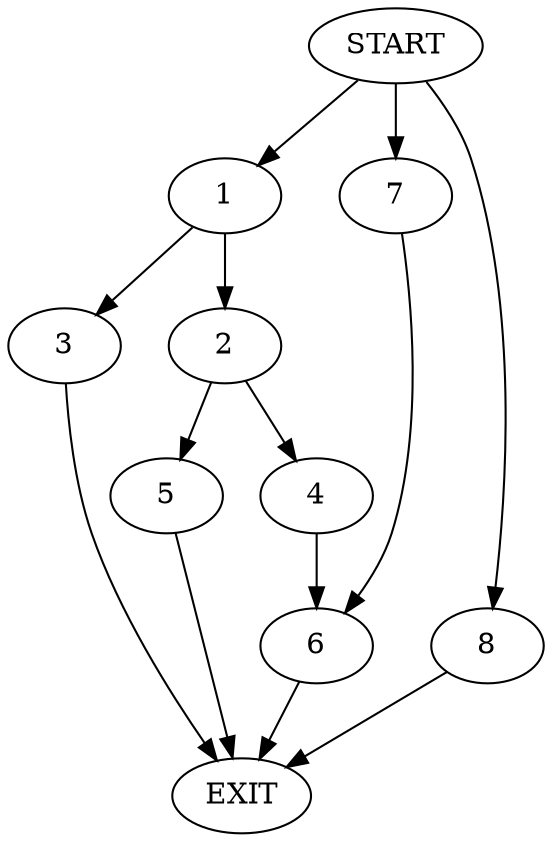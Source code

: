 digraph {
0 [label="START"]
9 [label="EXIT"]
0 -> 1
1 -> 2
1 -> 3
3 -> 9
2 -> 4
2 -> 5
5 -> 9
4 -> 6
6 -> 9
0 -> 7
7 -> 6
0 -> 8
8 -> 9
}
